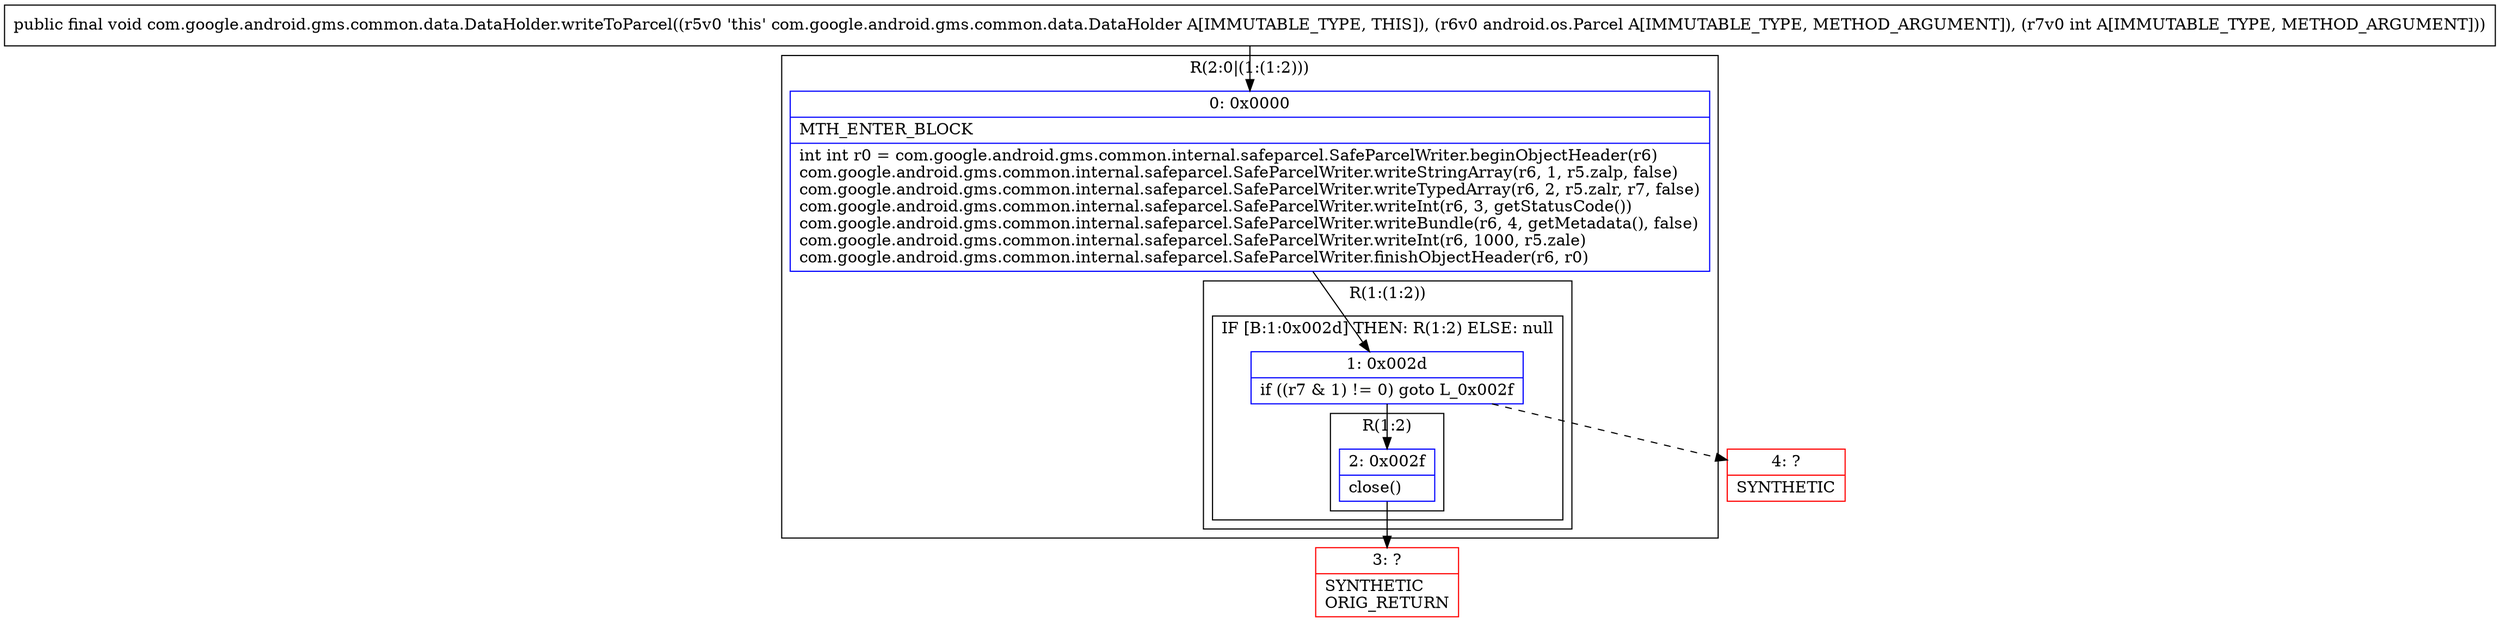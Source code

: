 digraph "CFG forcom.google.android.gms.common.data.DataHolder.writeToParcel(Landroid\/os\/Parcel;I)V" {
subgraph cluster_Region_1843358569 {
label = "R(2:0|(1:(1:2)))";
node [shape=record,color=blue];
Node_0 [shape=record,label="{0\:\ 0x0000|MTH_ENTER_BLOCK\l|int int r0 = com.google.android.gms.common.internal.safeparcel.SafeParcelWriter.beginObjectHeader(r6)\lcom.google.android.gms.common.internal.safeparcel.SafeParcelWriter.writeStringArray(r6, 1, r5.zalp, false)\lcom.google.android.gms.common.internal.safeparcel.SafeParcelWriter.writeTypedArray(r6, 2, r5.zalr, r7, false)\lcom.google.android.gms.common.internal.safeparcel.SafeParcelWriter.writeInt(r6, 3, getStatusCode())\lcom.google.android.gms.common.internal.safeparcel.SafeParcelWriter.writeBundle(r6, 4, getMetadata(), false)\lcom.google.android.gms.common.internal.safeparcel.SafeParcelWriter.writeInt(r6, 1000, r5.zale)\lcom.google.android.gms.common.internal.safeparcel.SafeParcelWriter.finishObjectHeader(r6, r0)\l}"];
subgraph cluster_Region_1656683911 {
label = "R(1:(1:2))";
node [shape=record,color=blue];
subgraph cluster_IfRegion_2040264090 {
label = "IF [B:1:0x002d] THEN: R(1:2) ELSE: null";
node [shape=record,color=blue];
Node_1 [shape=record,label="{1\:\ 0x002d|if ((r7 & 1) != 0) goto L_0x002f\l}"];
subgraph cluster_Region_1648260020 {
label = "R(1:2)";
node [shape=record,color=blue];
Node_2 [shape=record,label="{2\:\ 0x002f|close()\l}"];
}
}
}
}
Node_3 [shape=record,color=red,label="{3\:\ ?|SYNTHETIC\lORIG_RETURN\l}"];
Node_4 [shape=record,color=red,label="{4\:\ ?|SYNTHETIC\l}"];
MethodNode[shape=record,label="{public final void com.google.android.gms.common.data.DataHolder.writeToParcel((r5v0 'this' com.google.android.gms.common.data.DataHolder A[IMMUTABLE_TYPE, THIS]), (r6v0 android.os.Parcel A[IMMUTABLE_TYPE, METHOD_ARGUMENT]), (r7v0 int A[IMMUTABLE_TYPE, METHOD_ARGUMENT])) }"];
MethodNode -> Node_0;
Node_0 -> Node_1;
Node_1 -> Node_2;
Node_1 -> Node_4[style=dashed];
Node_2 -> Node_3;
}

